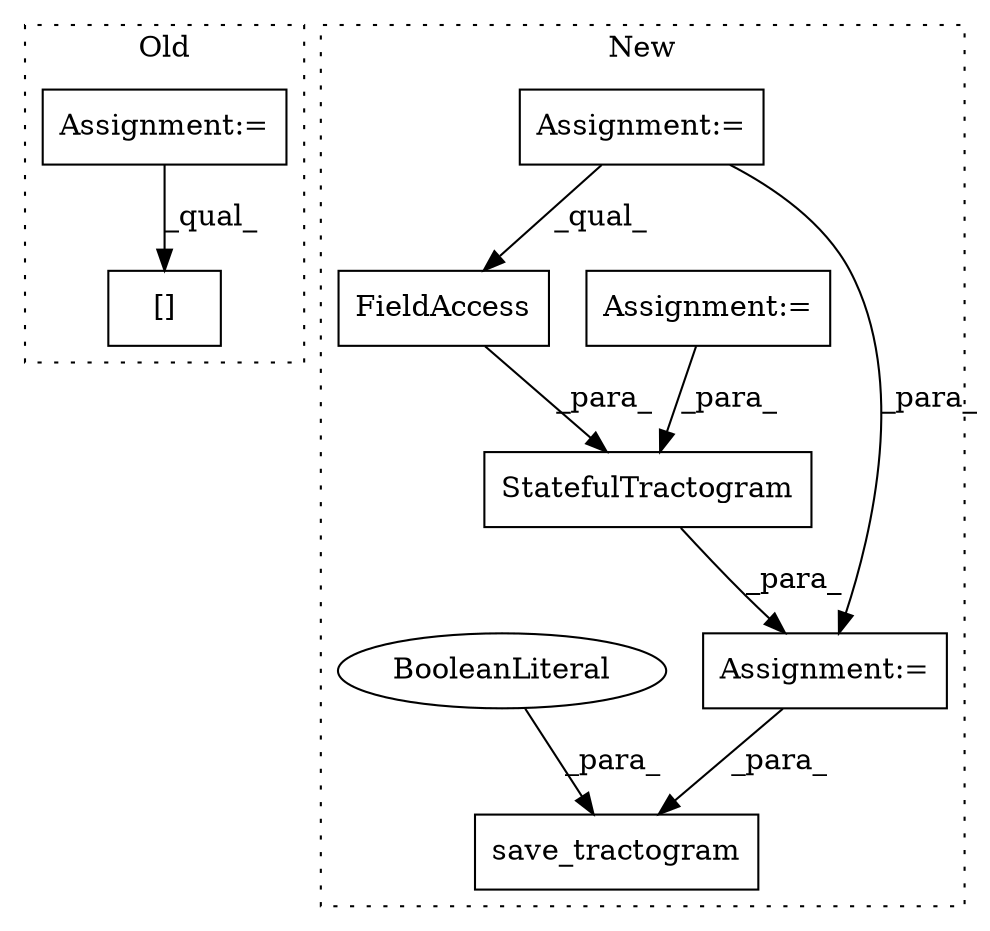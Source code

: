 digraph G {
subgraph cluster0 {
1 [label="[]" a="2" s="3290,3328" l="31,1" shape="box"];
4 [label="Assignment:=" a="7" s="3245" l="1" shape="box"];
label = "Old";
style="dotted";
}
subgraph cluster1 {
2 [label="StatefulTractogram" a="32" s="3511,3572" l="19,1" shape="box"];
3 [label="FieldAccess" a="22" s="3555" l="11" shape="box"];
5 [label="Assignment:=" a="7" s="3510" l="1" shape="box"];
6 [label="Assignment:=" a="7" s="3396" l="1" shape="box"];
7 [label="Assignment:=" a="7" s="2455" l="5" shape="box"];
8 [label="save_tractogram" a="32" s="3579,3614" l="16,1" shape="box"];
9 [label="BooleanLiteral" a="9" s="3609" l="5" shape="ellipse"];
label = "New";
style="dotted";
}
2 -> 5 [label="_para_"];
3 -> 2 [label="_para_"];
4 -> 1 [label="_qual_"];
5 -> 8 [label="_para_"];
6 -> 2 [label="_para_"];
7 -> 3 [label="_qual_"];
7 -> 5 [label="_para_"];
9 -> 8 [label="_para_"];
}